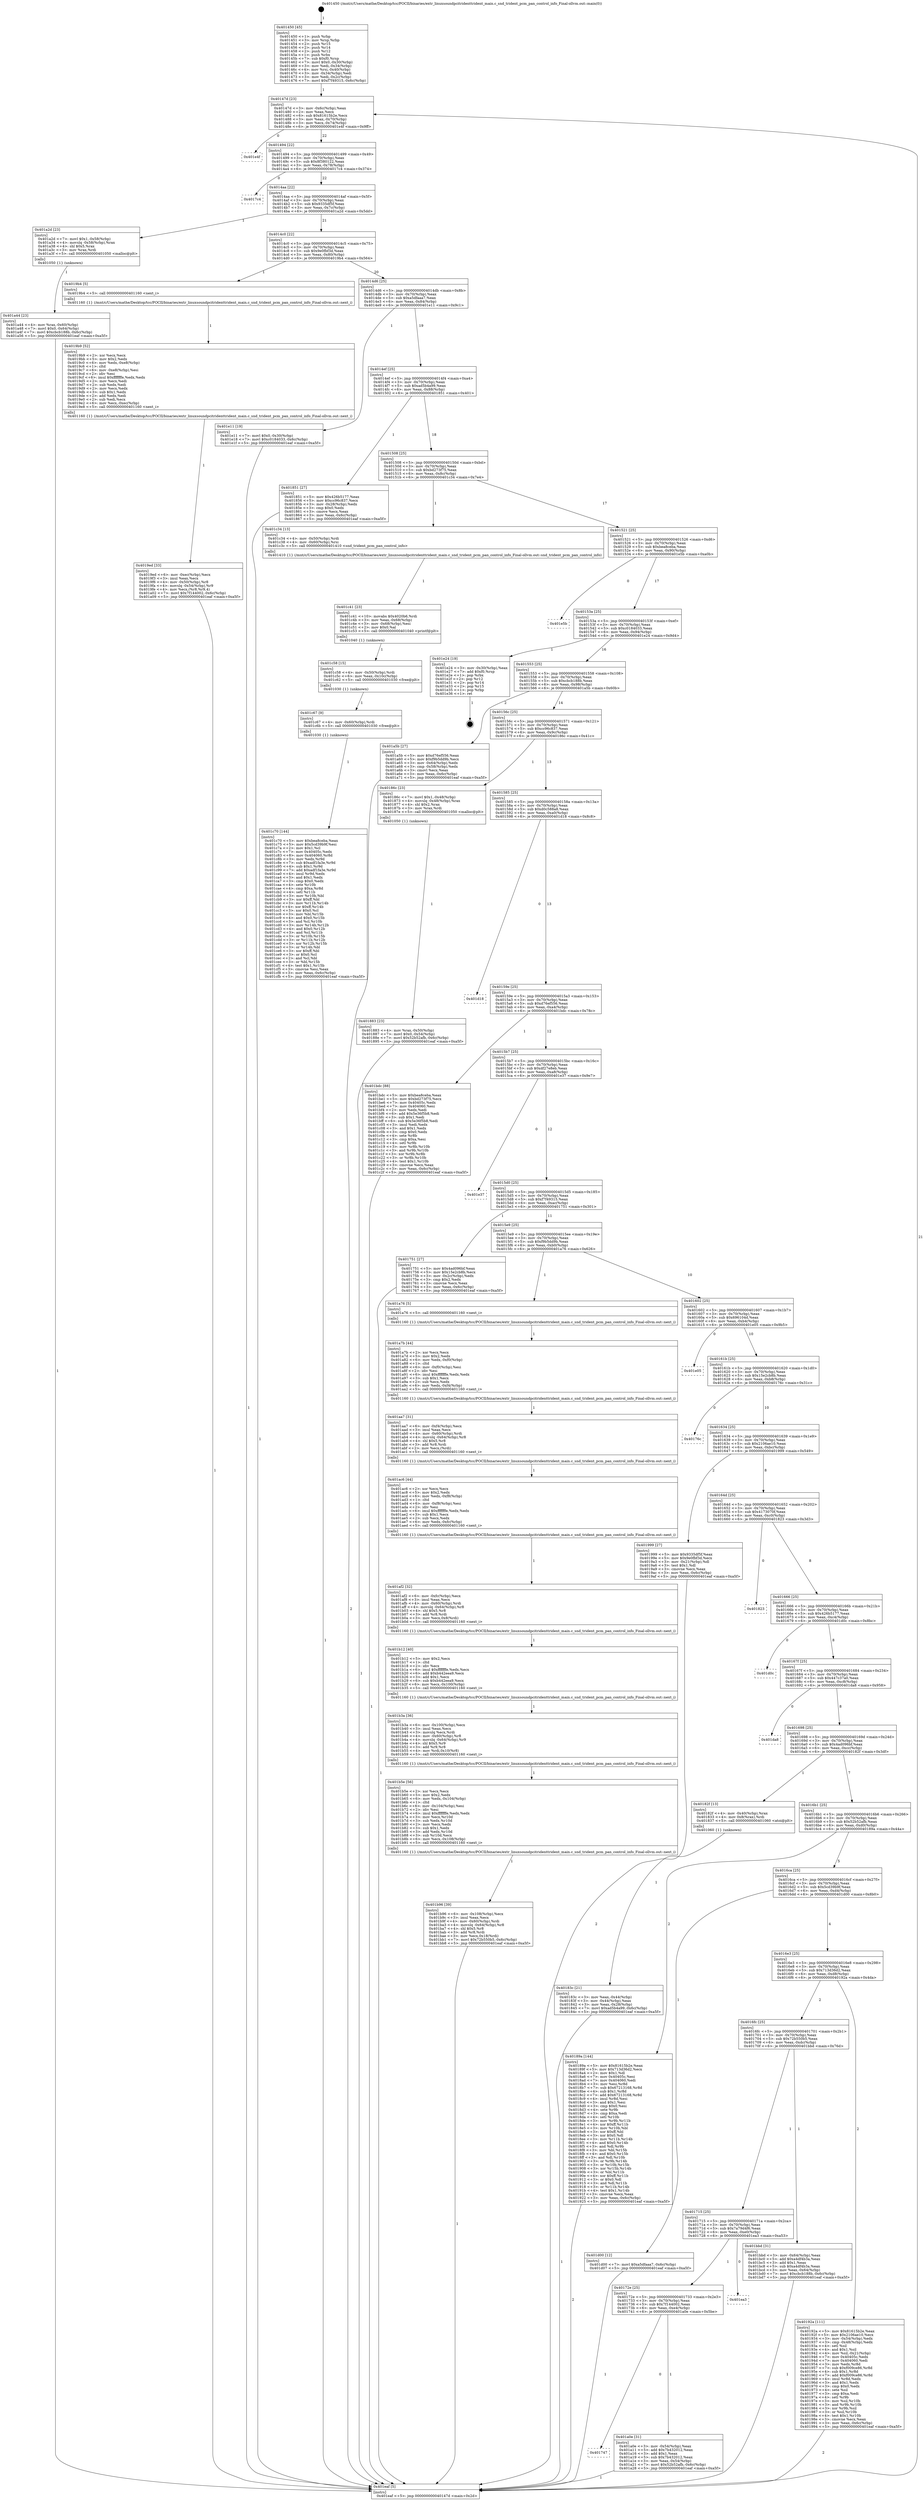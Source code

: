 digraph "0x401450" {
  label = "0x401450 (/mnt/c/Users/mathe/Desktop/tcc/POCII/binaries/extr_linuxsoundpcitridenttrident_main.c_snd_trident_pcm_pan_control_info_Final-ollvm.out::main(0))"
  labelloc = "t"
  node[shape=record]

  Entry [label="",width=0.3,height=0.3,shape=circle,fillcolor=black,style=filled]
  "0x40147d" [label="{
     0x40147d [23]\l
     | [instrs]\l
     &nbsp;&nbsp;0x40147d \<+3\>: mov -0x6c(%rbp),%eax\l
     &nbsp;&nbsp;0x401480 \<+2\>: mov %eax,%ecx\l
     &nbsp;&nbsp;0x401482 \<+6\>: sub $0x81615b2e,%ecx\l
     &nbsp;&nbsp;0x401488 \<+3\>: mov %eax,-0x70(%rbp)\l
     &nbsp;&nbsp;0x40148b \<+3\>: mov %ecx,-0x74(%rbp)\l
     &nbsp;&nbsp;0x40148e \<+6\>: je 0000000000401e4f \<main+0x9ff\>\l
  }"]
  "0x401e4f" [label="{
     0x401e4f\l
  }", style=dashed]
  "0x401494" [label="{
     0x401494 [22]\l
     | [instrs]\l
     &nbsp;&nbsp;0x401494 \<+5\>: jmp 0000000000401499 \<main+0x49\>\l
     &nbsp;&nbsp;0x401499 \<+3\>: mov -0x70(%rbp),%eax\l
     &nbsp;&nbsp;0x40149c \<+5\>: sub $0x8f380122,%eax\l
     &nbsp;&nbsp;0x4014a1 \<+3\>: mov %eax,-0x78(%rbp)\l
     &nbsp;&nbsp;0x4014a4 \<+6\>: je 00000000004017c4 \<main+0x374\>\l
  }"]
  Exit [label="",width=0.3,height=0.3,shape=circle,fillcolor=black,style=filled,peripheries=2]
  "0x4017c4" [label="{
     0x4017c4\l
  }", style=dashed]
  "0x4014aa" [label="{
     0x4014aa [22]\l
     | [instrs]\l
     &nbsp;&nbsp;0x4014aa \<+5\>: jmp 00000000004014af \<main+0x5f\>\l
     &nbsp;&nbsp;0x4014af \<+3\>: mov -0x70(%rbp),%eax\l
     &nbsp;&nbsp;0x4014b2 \<+5\>: sub $0x9335df5f,%eax\l
     &nbsp;&nbsp;0x4014b7 \<+3\>: mov %eax,-0x7c(%rbp)\l
     &nbsp;&nbsp;0x4014ba \<+6\>: je 0000000000401a2d \<main+0x5dd\>\l
  }"]
  "0x401c70" [label="{
     0x401c70 [144]\l
     | [instrs]\l
     &nbsp;&nbsp;0x401c70 \<+5\>: mov $0xbea8ceba,%eax\l
     &nbsp;&nbsp;0x401c75 \<+5\>: mov $0x5cd39b9f,%esi\l
     &nbsp;&nbsp;0x401c7a \<+2\>: mov $0x1,%cl\l
     &nbsp;&nbsp;0x401c7c \<+7\>: mov 0x40405c,%edx\l
     &nbsp;&nbsp;0x401c83 \<+8\>: mov 0x404060,%r8d\l
     &nbsp;&nbsp;0x401c8b \<+3\>: mov %edx,%r9d\l
     &nbsp;&nbsp;0x401c8e \<+7\>: sub $0xadf1fa3e,%r9d\l
     &nbsp;&nbsp;0x401c95 \<+4\>: sub $0x1,%r9d\l
     &nbsp;&nbsp;0x401c99 \<+7\>: add $0xadf1fa3e,%r9d\l
     &nbsp;&nbsp;0x401ca0 \<+4\>: imul %r9d,%edx\l
     &nbsp;&nbsp;0x401ca4 \<+3\>: and $0x1,%edx\l
     &nbsp;&nbsp;0x401ca7 \<+3\>: cmp $0x0,%edx\l
     &nbsp;&nbsp;0x401caa \<+4\>: sete %r10b\l
     &nbsp;&nbsp;0x401cae \<+4\>: cmp $0xa,%r8d\l
     &nbsp;&nbsp;0x401cb2 \<+4\>: setl %r11b\l
     &nbsp;&nbsp;0x401cb6 \<+3\>: mov %r10b,%bl\l
     &nbsp;&nbsp;0x401cb9 \<+3\>: xor $0xff,%bl\l
     &nbsp;&nbsp;0x401cbc \<+3\>: mov %r11b,%r14b\l
     &nbsp;&nbsp;0x401cbf \<+4\>: xor $0xff,%r14b\l
     &nbsp;&nbsp;0x401cc3 \<+3\>: xor $0x0,%cl\l
     &nbsp;&nbsp;0x401cc6 \<+3\>: mov %bl,%r15b\l
     &nbsp;&nbsp;0x401cc9 \<+4\>: and $0x0,%r15b\l
     &nbsp;&nbsp;0x401ccd \<+3\>: and %cl,%r10b\l
     &nbsp;&nbsp;0x401cd0 \<+3\>: mov %r14b,%r12b\l
     &nbsp;&nbsp;0x401cd3 \<+4\>: and $0x0,%r12b\l
     &nbsp;&nbsp;0x401cd7 \<+3\>: and %cl,%r11b\l
     &nbsp;&nbsp;0x401cda \<+3\>: or %r10b,%r15b\l
     &nbsp;&nbsp;0x401cdd \<+3\>: or %r11b,%r12b\l
     &nbsp;&nbsp;0x401ce0 \<+3\>: xor %r12b,%r15b\l
     &nbsp;&nbsp;0x401ce3 \<+3\>: or %r14b,%bl\l
     &nbsp;&nbsp;0x401ce6 \<+3\>: xor $0xff,%bl\l
     &nbsp;&nbsp;0x401ce9 \<+3\>: or $0x0,%cl\l
     &nbsp;&nbsp;0x401cec \<+2\>: and %cl,%bl\l
     &nbsp;&nbsp;0x401cee \<+3\>: or %bl,%r15b\l
     &nbsp;&nbsp;0x401cf1 \<+4\>: test $0x1,%r15b\l
     &nbsp;&nbsp;0x401cf5 \<+3\>: cmovne %esi,%eax\l
     &nbsp;&nbsp;0x401cf8 \<+3\>: mov %eax,-0x6c(%rbp)\l
     &nbsp;&nbsp;0x401cfb \<+5\>: jmp 0000000000401eaf \<main+0xa5f\>\l
  }"]
  "0x401a2d" [label="{
     0x401a2d [23]\l
     | [instrs]\l
     &nbsp;&nbsp;0x401a2d \<+7\>: movl $0x1,-0x58(%rbp)\l
     &nbsp;&nbsp;0x401a34 \<+4\>: movslq -0x58(%rbp),%rax\l
     &nbsp;&nbsp;0x401a38 \<+4\>: shl $0x5,%rax\l
     &nbsp;&nbsp;0x401a3c \<+3\>: mov %rax,%rdi\l
     &nbsp;&nbsp;0x401a3f \<+5\>: call 0000000000401050 \<malloc@plt\>\l
     | [calls]\l
     &nbsp;&nbsp;0x401050 \{1\} (unknown)\l
  }"]
  "0x4014c0" [label="{
     0x4014c0 [22]\l
     | [instrs]\l
     &nbsp;&nbsp;0x4014c0 \<+5\>: jmp 00000000004014c5 \<main+0x75\>\l
     &nbsp;&nbsp;0x4014c5 \<+3\>: mov -0x70(%rbp),%eax\l
     &nbsp;&nbsp;0x4014c8 \<+5\>: sub $0x9e0fbf3d,%eax\l
     &nbsp;&nbsp;0x4014cd \<+3\>: mov %eax,-0x80(%rbp)\l
     &nbsp;&nbsp;0x4014d0 \<+6\>: je 00000000004019b4 \<main+0x564\>\l
  }"]
  "0x401c67" [label="{
     0x401c67 [9]\l
     | [instrs]\l
     &nbsp;&nbsp;0x401c67 \<+4\>: mov -0x60(%rbp),%rdi\l
     &nbsp;&nbsp;0x401c6b \<+5\>: call 0000000000401030 \<free@plt\>\l
     | [calls]\l
     &nbsp;&nbsp;0x401030 \{1\} (unknown)\l
  }"]
  "0x4019b4" [label="{
     0x4019b4 [5]\l
     | [instrs]\l
     &nbsp;&nbsp;0x4019b4 \<+5\>: call 0000000000401160 \<next_i\>\l
     | [calls]\l
     &nbsp;&nbsp;0x401160 \{1\} (/mnt/c/Users/mathe/Desktop/tcc/POCII/binaries/extr_linuxsoundpcitridenttrident_main.c_snd_trident_pcm_pan_control_info_Final-ollvm.out::next_i)\l
  }"]
  "0x4014d6" [label="{
     0x4014d6 [25]\l
     | [instrs]\l
     &nbsp;&nbsp;0x4014d6 \<+5\>: jmp 00000000004014db \<main+0x8b\>\l
     &nbsp;&nbsp;0x4014db \<+3\>: mov -0x70(%rbp),%eax\l
     &nbsp;&nbsp;0x4014de \<+5\>: sub $0xa5dfaaa7,%eax\l
     &nbsp;&nbsp;0x4014e3 \<+6\>: mov %eax,-0x84(%rbp)\l
     &nbsp;&nbsp;0x4014e9 \<+6\>: je 0000000000401e11 \<main+0x9c1\>\l
  }"]
  "0x401c58" [label="{
     0x401c58 [15]\l
     | [instrs]\l
     &nbsp;&nbsp;0x401c58 \<+4\>: mov -0x50(%rbp),%rdi\l
     &nbsp;&nbsp;0x401c5c \<+6\>: mov %eax,-0x10c(%rbp)\l
     &nbsp;&nbsp;0x401c62 \<+5\>: call 0000000000401030 \<free@plt\>\l
     | [calls]\l
     &nbsp;&nbsp;0x401030 \{1\} (unknown)\l
  }"]
  "0x401e11" [label="{
     0x401e11 [19]\l
     | [instrs]\l
     &nbsp;&nbsp;0x401e11 \<+7\>: movl $0x0,-0x30(%rbp)\l
     &nbsp;&nbsp;0x401e18 \<+7\>: movl $0xc0184033,-0x6c(%rbp)\l
     &nbsp;&nbsp;0x401e1f \<+5\>: jmp 0000000000401eaf \<main+0xa5f\>\l
  }"]
  "0x4014ef" [label="{
     0x4014ef [25]\l
     | [instrs]\l
     &nbsp;&nbsp;0x4014ef \<+5\>: jmp 00000000004014f4 \<main+0xa4\>\l
     &nbsp;&nbsp;0x4014f4 \<+3\>: mov -0x70(%rbp),%eax\l
     &nbsp;&nbsp;0x4014f7 \<+5\>: sub $0xad5b4a99,%eax\l
     &nbsp;&nbsp;0x4014fc \<+6\>: mov %eax,-0x88(%rbp)\l
     &nbsp;&nbsp;0x401502 \<+6\>: je 0000000000401851 \<main+0x401\>\l
  }"]
  "0x401c41" [label="{
     0x401c41 [23]\l
     | [instrs]\l
     &nbsp;&nbsp;0x401c41 \<+10\>: movabs $0x4020b6,%rdi\l
     &nbsp;&nbsp;0x401c4b \<+3\>: mov %eax,-0x68(%rbp)\l
     &nbsp;&nbsp;0x401c4e \<+3\>: mov -0x68(%rbp),%esi\l
     &nbsp;&nbsp;0x401c51 \<+2\>: mov $0x0,%al\l
     &nbsp;&nbsp;0x401c53 \<+5\>: call 0000000000401040 \<printf@plt\>\l
     | [calls]\l
     &nbsp;&nbsp;0x401040 \{1\} (unknown)\l
  }"]
  "0x401851" [label="{
     0x401851 [27]\l
     | [instrs]\l
     &nbsp;&nbsp;0x401851 \<+5\>: mov $0x426b5177,%eax\l
     &nbsp;&nbsp;0x401856 \<+5\>: mov $0xcc96c837,%ecx\l
     &nbsp;&nbsp;0x40185b \<+3\>: mov -0x28(%rbp),%edx\l
     &nbsp;&nbsp;0x40185e \<+3\>: cmp $0x0,%edx\l
     &nbsp;&nbsp;0x401861 \<+3\>: cmove %ecx,%eax\l
     &nbsp;&nbsp;0x401864 \<+3\>: mov %eax,-0x6c(%rbp)\l
     &nbsp;&nbsp;0x401867 \<+5\>: jmp 0000000000401eaf \<main+0xa5f\>\l
  }"]
  "0x401508" [label="{
     0x401508 [25]\l
     | [instrs]\l
     &nbsp;&nbsp;0x401508 \<+5\>: jmp 000000000040150d \<main+0xbd\>\l
     &nbsp;&nbsp;0x40150d \<+3\>: mov -0x70(%rbp),%eax\l
     &nbsp;&nbsp;0x401510 \<+5\>: sub $0xbd273f75,%eax\l
     &nbsp;&nbsp;0x401515 \<+6\>: mov %eax,-0x8c(%rbp)\l
     &nbsp;&nbsp;0x40151b \<+6\>: je 0000000000401c34 \<main+0x7e4\>\l
  }"]
  "0x401b96" [label="{
     0x401b96 [39]\l
     | [instrs]\l
     &nbsp;&nbsp;0x401b96 \<+6\>: mov -0x108(%rbp),%ecx\l
     &nbsp;&nbsp;0x401b9c \<+3\>: imul %eax,%ecx\l
     &nbsp;&nbsp;0x401b9f \<+4\>: mov -0x60(%rbp),%rdi\l
     &nbsp;&nbsp;0x401ba3 \<+4\>: movslq -0x64(%rbp),%r8\l
     &nbsp;&nbsp;0x401ba7 \<+4\>: shl $0x5,%r8\l
     &nbsp;&nbsp;0x401bab \<+3\>: add %r8,%rdi\l
     &nbsp;&nbsp;0x401bae \<+3\>: mov %ecx,0x18(%rdi)\l
     &nbsp;&nbsp;0x401bb1 \<+7\>: movl $0x72b550b5,-0x6c(%rbp)\l
     &nbsp;&nbsp;0x401bb8 \<+5\>: jmp 0000000000401eaf \<main+0xa5f\>\l
  }"]
  "0x401c34" [label="{
     0x401c34 [13]\l
     | [instrs]\l
     &nbsp;&nbsp;0x401c34 \<+4\>: mov -0x50(%rbp),%rdi\l
     &nbsp;&nbsp;0x401c38 \<+4\>: mov -0x60(%rbp),%rsi\l
     &nbsp;&nbsp;0x401c3c \<+5\>: call 0000000000401410 \<snd_trident_pcm_pan_control_info\>\l
     | [calls]\l
     &nbsp;&nbsp;0x401410 \{1\} (/mnt/c/Users/mathe/Desktop/tcc/POCII/binaries/extr_linuxsoundpcitridenttrident_main.c_snd_trident_pcm_pan_control_info_Final-ollvm.out::snd_trident_pcm_pan_control_info)\l
  }"]
  "0x401521" [label="{
     0x401521 [25]\l
     | [instrs]\l
     &nbsp;&nbsp;0x401521 \<+5\>: jmp 0000000000401526 \<main+0xd6\>\l
     &nbsp;&nbsp;0x401526 \<+3\>: mov -0x70(%rbp),%eax\l
     &nbsp;&nbsp;0x401529 \<+5\>: sub $0xbea8ceba,%eax\l
     &nbsp;&nbsp;0x40152e \<+6\>: mov %eax,-0x90(%rbp)\l
     &nbsp;&nbsp;0x401534 \<+6\>: je 0000000000401e5b \<main+0xa0b\>\l
  }"]
  "0x401b5e" [label="{
     0x401b5e [56]\l
     | [instrs]\l
     &nbsp;&nbsp;0x401b5e \<+2\>: xor %ecx,%ecx\l
     &nbsp;&nbsp;0x401b60 \<+5\>: mov $0x2,%edx\l
     &nbsp;&nbsp;0x401b65 \<+6\>: mov %edx,-0x104(%rbp)\l
     &nbsp;&nbsp;0x401b6b \<+1\>: cltd\l
     &nbsp;&nbsp;0x401b6c \<+6\>: mov -0x104(%rbp),%esi\l
     &nbsp;&nbsp;0x401b72 \<+2\>: idiv %esi\l
     &nbsp;&nbsp;0x401b74 \<+6\>: imul $0xfffffffe,%edx,%edx\l
     &nbsp;&nbsp;0x401b7a \<+3\>: mov %ecx,%r10d\l
     &nbsp;&nbsp;0x401b7d \<+3\>: sub %edx,%r10d\l
     &nbsp;&nbsp;0x401b80 \<+2\>: mov %ecx,%edx\l
     &nbsp;&nbsp;0x401b82 \<+3\>: sub $0x1,%edx\l
     &nbsp;&nbsp;0x401b85 \<+3\>: add %edx,%r10d\l
     &nbsp;&nbsp;0x401b88 \<+3\>: sub %r10d,%ecx\l
     &nbsp;&nbsp;0x401b8b \<+6\>: mov %ecx,-0x108(%rbp)\l
     &nbsp;&nbsp;0x401b91 \<+5\>: call 0000000000401160 \<next_i\>\l
     | [calls]\l
     &nbsp;&nbsp;0x401160 \{1\} (/mnt/c/Users/mathe/Desktop/tcc/POCII/binaries/extr_linuxsoundpcitridenttrident_main.c_snd_trident_pcm_pan_control_info_Final-ollvm.out::next_i)\l
  }"]
  "0x401e5b" [label="{
     0x401e5b\l
  }", style=dashed]
  "0x40153a" [label="{
     0x40153a [25]\l
     | [instrs]\l
     &nbsp;&nbsp;0x40153a \<+5\>: jmp 000000000040153f \<main+0xef\>\l
     &nbsp;&nbsp;0x40153f \<+3\>: mov -0x70(%rbp),%eax\l
     &nbsp;&nbsp;0x401542 \<+5\>: sub $0xc0184033,%eax\l
     &nbsp;&nbsp;0x401547 \<+6\>: mov %eax,-0x94(%rbp)\l
     &nbsp;&nbsp;0x40154d \<+6\>: je 0000000000401e24 \<main+0x9d4\>\l
  }"]
  "0x401b3a" [label="{
     0x401b3a [36]\l
     | [instrs]\l
     &nbsp;&nbsp;0x401b3a \<+6\>: mov -0x100(%rbp),%ecx\l
     &nbsp;&nbsp;0x401b40 \<+3\>: imul %eax,%ecx\l
     &nbsp;&nbsp;0x401b43 \<+3\>: movslq %ecx,%rdi\l
     &nbsp;&nbsp;0x401b46 \<+4\>: mov -0x60(%rbp),%r8\l
     &nbsp;&nbsp;0x401b4a \<+4\>: movslq -0x64(%rbp),%r9\l
     &nbsp;&nbsp;0x401b4e \<+4\>: shl $0x5,%r9\l
     &nbsp;&nbsp;0x401b52 \<+3\>: add %r9,%r8\l
     &nbsp;&nbsp;0x401b55 \<+4\>: mov %rdi,0x10(%r8)\l
     &nbsp;&nbsp;0x401b59 \<+5\>: call 0000000000401160 \<next_i\>\l
     | [calls]\l
     &nbsp;&nbsp;0x401160 \{1\} (/mnt/c/Users/mathe/Desktop/tcc/POCII/binaries/extr_linuxsoundpcitridenttrident_main.c_snd_trident_pcm_pan_control_info_Final-ollvm.out::next_i)\l
  }"]
  "0x401e24" [label="{
     0x401e24 [19]\l
     | [instrs]\l
     &nbsp;&nbsp;0x401e24 \<+3\>: mov -0x30(%rbp),%eax\l
     &nbsp;&nbsp;0x401e27 \<+7\>: add $0xf0,%rsp\l
     &nbsp;&nbsp;0x401e2e \<+1\>: pop %rbx\l
     &nbsp;&nbsp;0x401e2f \<+2\>: pop %r12\l
     &nbsp;&nbsp;0x401e31 \<+2\>: pop %r14\l
     &nbsp;&nbsp;0x401e33 \<+2\>: pop %r15\l
     &nbsp;&nbsp;0x401e35 \<+1\>: pop %rbp\l
     &nbsp;&nbsp;0x401e36 \<+1\>: ret\l
  }"]
  "0x401553" [label="{
     0x401553 [25]\l
     | [instrs]\l
     &nbsp;&nbsp;0x401553 \<+5\>: jmp 0000000000401558 \<main+0x108\>\l
     &nbsp;&nbsp;0x401558 \<+3\>: mov -0x70(%rbp),%eax\l
     &nbsp;&nbsp;0x40155b \<+5\>: sub $0xcbcb188b,%eax\l
     &nbsp;&nbsp;0x401560 \<+6\>: mov %eax,-0x98(%rbp)\l
     &nbsp;&nbsp;0x401566 \<+6\>: je 0000000000401a5b \<main+0x60b\>\l
  }"]
  "0x401b12" [label="{
     0x401b12 [40]\l
     | [instrs]\l
     &nbsp;&nbsp;0x401b12 \<+5\>: mov $0x2,%ecx\l
     &nbsp;&nbsp;0x401b17 \<+1\>: cltd\l
     &nbsp;&nbsp;0x401b18 \<+2\>: idiv %ecx\l
     &nbsp;&nbsp;0x401b1a \<+6\>: imul $0xfffffffe,%edx,%ecx\l
     &nbsp;&nbsp;0x401b20 \<+6\>: add $0xb442eea9,%ecx\l
     &nbsp;&nbsp;0x401b26 \<+3\>: add $0x1,%ecx\l
     &nbsp;&nbsp;0x401b29 \<+6\>: sub $0xb442eea9,%ecx\l
     &nbsp;&nbsp;0x401b2f \<+6\>: mov %ecx,-0x100(%rbp)\l
     &nbsp;&nbsp;0x401b35 \<+5\>: call 0000000000401160 \<next_i\>\l
     | [calls]\l
     &nbsp;&nbsp;0x401160 \{1\} (/mnt/c/Users/mathe/Desktop/tcc/POCII/binaries/extr_linuxsoundpcitridenttrident_main.c_snd_trident_pcm_pan_control_info_Final-ollvm.out::next_i)\l
  }"]
  "0x401a5b" [label="{
     0x401a5b [27]\l
     | [instrs]\l
     &nbsp;&nbsp;0x401a5b \<+5\>: mov $0xd76ef556,%eax\l
     &nbsp;&nbsp;0x401a60 \<+5\>: mov $0xf9b5dd9b,%ecx\l
     &nbsp;&nbsp;0x401a65 \<+3\>: mov -0x64(%rbp),%edx\l
     &nbsp;&nbsp;0x401a68 \<+3\>: cmp -0x58(%rbp),%edx\l
     &nbsp;&nbsp;0x401a6b \<+3\>: cmovl %ecx,%eax\l
     &nbsp;&nbsp;0x401a6e \<+3\>: mov %eax,-0x6c(%rbp)\l
     &nbsp;&nbsp;0x401a71 \<+5\>: jmp 0000000000401eaf \<main+0xa5f\>\l
  }"]
  "0x40156c" [label="{
     0x40156c [25]\l
     | [instrs]\l
     &nbsp;&nbsp;0x40156c \<+5\>: jmp 0000000000401571 \<main+0x121\>\l
     &nbsp;&nbsp;0x401571 \<+3\>: mov -0x70(%rbp),%eax\l
     &nbsp;&nbsp;0x401574 \<+5\>: sub $0xcc96c837,%eax\l
     &nbsp;&nbsp;0x401579 \<+6\>: mov %eax,-0x9c(%rbp)\l
     &nbsp;&nbsp;0x40157f \<+6\>: je 000000000040186c \<main+0x41c\>\l
  }"]
  "0x401af2" [label="{
     0x401af2 [32]\l
     | [instrs]\l
     &nbsp;&nbsp;0x401af2 \<+6\>: mov -0xfc(%rbp),%ecx\l
     &nbsp;&nbsp;0x401af8 \<+3\>: imul %eax,%ecx\l
     &nbsp;&nbsp;0x401afb \<+4\>: mov -0x60(%rbp),%rdi\l
     &nbsp;&nbsp;0x401aff \<+4\>: movslq -0x64(%rbp),%r8\l
     &nbsp;&nbsp;0x401b03 \<+4\>: shl $0x5,%r8\l
     &nbsp;&nbsp;0x401b07 \<+3\>: add %r8,%rdi\l
     &nbsp;&nbsp;0x401b0a \<+3\>: mov %ecx,0x8(%rdi)\l
     &nbsp;&nbsp;0x401b0d \<+5\>: call 0000000000401160 \<next_i\>\l
     | [calls]\l
     &nbsp;&nbsp;0x401160 \{1\} (/mnt/c/Users/mathe/Desktop/tcc/POCII/binaries/extr_linuxsoundpcitridenttrident_main.c_snd_trident_pcm_pan_control_info_Final-ollvm.out::next_i)\l
  }"]
  "0x40186c" [label="{
     0x40186c [23]\l
     | [instrs]\l
     &nbsp;&nbsp;0x40186c \<+7\>: movl $0x1,-0x48(%rbp)\l
     &nbsp;&nbsp;0x401873 \<+4\>: movslq -0x48(%rbp),%rax\l
     &nbsp;&nbsp;0x401877 \<+4\>: shl $0x2,%rax\l
     &nbsp;&nbsp;0x40187b \<+3\>: mov %rax,%rdi\l
     &nbsp;&nbsp;0x40187e \<+5\>: call 0000000000401050 \<malloc@plt\>\l
     | [calls]\l
     &nbsp;&nbsp;0x401050 \{1\} (unknown)\l
  }"]
  "0x401585" [label="{
     0x401585 [25]\l
     | [instrs]\l
     &nbsp;&nbsp;0x401585 \<+5\>: jmp 000000000040158a \<main+0x13a\>\l
     &nbsp;&nbsp;0x40158a \<+3\>: mov -0x70(%rbp),%eax\l
     &nbsp;&nbsp;0x40158d \<+5\>: sub $0xd0c588a8,%eax\l
     &nbsp;&nbsp;0x401592 \<+6\>: mov %eax,-0xa0(%rbp)\l
     &nbsp;&nbsp;0x401598 \<+6\>: je 0000000000401d18 \<main+0x8c8\>\l
  }"]
  "0x401ac6" [label="{
     0x401ac6 [44]\l
     | [instrs]\l
     &nbsp;&nbsp;0x401ac6 \<+2\>: xor %ecx,%ecx\l
     &nbsp;&nbsp;0x401ac8 \<+5\>: mov $0x2,%edx\l
     &nbsp;&nbsp;0x401acd \<+6\>: mov %edx,-0xf8(%rbp)\l
     &nbsp;&nbsp;0x401ad3 \<+1\>: cltd\l
     &nbsp;&nbsp;0x401ad4 \<+6\>: mov -0xf8(%rbp),%esi\l
     &nbsp;&nbsp;0x401ada \<+2\>: idiv %esi\l
     &nbsp;&nbsp;0x401adc \<+6\>: imul $0xfffffffe,%edx,%edx\l
     &nbsp;&nbsp;0x401ae2 \<+3\>: sub $0x1,%ecx\l
     &nbsp;&nbsp;0x401ae5 \<+2\>: sub %ecx,%edx\l
     &nbsp;&nbsp;0x401ae7 \<+6\>: mov %edx,-0xfc(%rbp)\l
     &nbsp;&nbsp;0x401aed \<+5\>: call 0000000000401160 \<next_i\>\l
     | [calls]\l
     &nbsp;&nbsp;0x401160 \{1\} (/mnt/c/Users/mathe/Desktop/tcc/POCII/binaries/extr_linuxsoundpcitridenttrident_main.c_snd_trident_pcm_pan_control_info_Final-ollvm.out::next_i)\l
  }"]
  "0x401d18" [label="{
     0x401d18\l
  }", style=dashed]
  "0x40159e" [label="{
     0x40159e [25]\l
     | [instrs]\l
     &nbsp;&nbsp;0x40159e \<+5\>: jmp 00000000004015a3 \<main+0x153\>\l
     &nbsp;&nbsp;0x4015a3 \<+3\>: mov -0x70(%rbp),%eax\l
     &nbsp;&nbsp;0x4015a6 \<+5\>: sub $0xd76ef556,%eax\l
     &nbsp;&nbsp;0x4015ab \<+6\>: mov %eax,-0xa4(%rbp)\l
     &nbsp;&nbsp;0x4015b1 \<+6\>: je 0000000000401bdc \<main+0x78c\>\l
  }"]
  "0x401aa7" [label="{
     0x401aa7 [31]\l
     | [instrs]\l
     &nbsp;&nbsp;0x401aa7 \<+6\>: mov -0xf4(%rbp),%ecx\l
     &nbsp;&nbsp;0x401aad \<+3\>: imul %eax,%ecx\l
     &nbsp;&nbsp;0x401ab0 \<+4\>: mov -0x60(%rbp),%rdi\l
     &nbsp;&nbsp;0x401ab4 \<+4\>: movslq -0x64(%rbp),%r8\l
     &nbsp;&nbsp;0x401ab8 \<+4\>: shl $0x5,%r8\l
     &nbsp;&nbsp;0x401abc \<+3\>: add %r8,%rdi\l
     &nbsp;&nbsp;0x401abf \<+2\>: mov %ecx,(%rdi)\l
     &nbsp;&nbsp;0x401ac1 \<+5\>: call 0000000000401160 \<next_i\>\l
     | [calls]\l
     &nbsp;&nbsp;0x401160 \{1\} (/mnt/c/Users/mathe/Desktop/tcc/POCII/binaries/extr_linuxsoundpcitridenttrident_main.c_snd_trident_pcm_pan_control_info_Final-ollvm.out::next_i)\l
  }"]
  "0x401bdc" [label="{
     0x401bdc [88]\l
     | [instrs]\l
     &nbsp;&nbsp;0x401bdc \<+5\>: mov $0xbea8ceba,%eax\l
     &nbsp;&nbsp;0x401be1 \<+5\>: mov $0xbd273f75,%ecx\l
     &nbsp;&nbsp;0x401be6 \<+7\>: mov 0x40405c,%edx\l
     &nbsp;&nbsp;0x401bed \<+7\>: mov 0x404060,%esi\l
     &nbsp;&nbsp;0x401bf4 \<+2\>: mov %edx,%edi\l
     &nbsp;&nbsp;0x401bf6 \<+6\>: add $0x5e36f5b8,%edi\l
     &nbsp;&nbsp;0x401bfc \<+3\>: sub $0x1,%edi\l
     &nbsp;&nbsp;0x401bff \<+6\>: sub $0x5e36f5b8,%edi\l
     &nbsp;&nbsp;0x401c05 \<+3\>: imul %edi,%edx\l
     &nbsp;&nbsp;0x401c08 \<+3\>: and $0x1,%edx\l
     &nbsp;&nbsp;0x401c0b \<+3\>: cmp $0x0,%edx\l
     &nbsp;&nbsp;0x401c0e \<+4\>: sete %r8b\l
     &nbsp;&nbsp;0x401c12 \<+3\>: cmp $0xa,%esi\l
     &nbsp;&nbsp;0x401c15 \<+4\>: setl %r9b\l
     &nbsp;&nbsp;0x401c19 \<+3\>: mov %r8b,%r10b\l
     &nbsp;&nbsp;0x401c1c \<+3\>: and %r9b,%r10b\l
     &nbsp;&nbsp;0x401c1f \<+3\>: xor %r9b,%r8b\l
     &nbsp;&nbsp;0x401c22 \<+3\>: or %r8b,%r10b\l
     &nbsp;&nbsp;0x401c25 \<+4\>: test $0x1,%r10b\l
     &nbsp;&nbsp;0x401c29 \<+3\>: cmovne %ecx,%eax\l
     &nbsp;&nbsp;0x401c2c \<+3\>: mov %eax,-0x6c(%rbp)\l
     &nbsp;&nbsp;0x401c2f \<+5\>: jmp 0000000000401eaf \<main+0xa5f\>\l
  }"]
  "0x4015b7" [label="{
     0x4015b7 [25]\l
     | [instrs]\l
     &nbsp;&nbsp;0x4015b7 \<+5\>: jmp 00000000004015bc \<main+0x16c\>\l
     &nbsp;&nbsp;0x4015bc \<+3\>: mov -0x70(%rbp),%eax\l
     &nbsp;&nbsp;0x4015bf \<+5\>: sub $0xdf27e8eb,%eax\l
     &nbsp;&nbsp;0x4015c4 \<+6\>: mov %eax,-0xa8(%rbp)\l
     &nbsp;&nbsp;0x4015ca \<+6\>: je 0000000000401e37 \<main+0x9e7\>\l
  }"]
  "0x401a7b" [label="{
     0x401a7b [44]\l
     | [instrs]\l
     &nbsp;&nbsp;0x401a7b \<+2\>: xor %ecx,%ecx\l
     &nbsp;&nbsp;0x401a7d \<+5\>: mov $0x2,%edx\l
     &nbsp;&nbsp;0x401a82 \<+6\>: mov %edx,-0xf0(%rbp)\l
     &nbsp;&nbsp;0x401a88 \<+1\>: cltd\l
     &nbsp;&nbsp;0x401a89 \<+6\>: mov -0xf0(%rbp),%esi\l
     &nbsp;&nbsp;0x401a8f \<+2\>: idiv %esi\l
     &nbsp;&nbsp;0x401a91 \<+6\>: imul $0xfffffffe,%edx,%edx\l
     &nbsp;&nbsp;0x401a97 \<+3\>: sub $0x1,%ecx\l
     &nbsp;&nbsp;0x401a9a \<+2\>: sub %ecx,%edx\l
     &nbsp;&nbsp;0x401a9c \<+6\>: mov %edx,-0xf4(%rbp)\l
     &nbsp;&nbsp;0x401aa2 \<+5\>: call 0000000000401160 \<next_i\>\l
     | [calls]\l
     &nbsp;&nbsp;0x401160 \{1\} (/mnt/c/Users/mathe/Desktop/tcc/POCII/binaries/extr_linuxsoundpcitridenttrident_main.c_snd_trident_pcm_pan_control_info_Final-ollvm.out::next_i)\l
  }"]
  "0x401e37" [label="{
     0x401e37\l
  }", style=dashed]
  "0x4015d0" [label="{
     0x4015d0 [25]\l
     | [instrs]\l
     &nbsp;&nbsp;0x4015d0 \<+5\>: jmp 00000000004015d5 \<main+0x185\>\l
     &nbsp;&nbsp;0x4015d5 \<+3\>: mov -0x70(%rbp),%eax\l
     &nbsp;&nbsp;0x4015d8 \<+5\>: sub $0xf7f49315,%eax\l
     &nbsp;&nbsp;0x4015dd \<+6\>: mov %eax,-0xac(%rbp)\l
     &nbsp;&nbsp;0x4015e3 \<+6\>: je 0000000000401751 \<main+0x301\>\l
  }"]
  "0x401a44" [label="{
     0x401a44 [23]\l
     | [instrs]\l
     &nbsp;&nbsp;0x401a44 \<+4\>: mov %rax,-0x60(%rbp)\l
     &nbsp;&nbsp;0x401a48 \<+7\>: movl $0x0,-0x64(%rbp)\l
     &nbsp;&nbsp;0x401a4f \<+7\>: movl $0xcbcb188b,-0x6c(%rbp)\l
     &nbsp;&nbsp;0x401a56 \<+5\>: jmp 0000000000401eaf \<main+0xa5f\>\l
  }"]
  "0x401751" [label="{
     0x401751 [27]\l
     | [instrs]\l
     &nbsp;&nbsp;0x401751 \<+5\>: mov $0x4ad096bf,%eax\l
     &nbsp;&nbsp;0x401756 \<+5\>: mov $0x15e2cb8b,%ecx\l
     &nbsp;&nbsp;0x40175b \<+3\>: mov -0x2c(%rbp),%edx\l
     &nbsp;&nbsp;0x40175e \<+3\>: cmp $0x2,%edx\l
     &nbsp;&nbsp;0x401761 \<+3\>: cmovne %ecx,%eax\l
     &nbsp;&nbsp;0x401764 \<+3\>: mov %eax,-0x6c(%rbp)\l
     &nbsp;&nbsp;0x401767 \<+5\>: jmp 0000000000401eaf \<main+0xa5f\>\l
  }"]
  "0x4015e9" [label="{
     0x4015e9 [25]\l
     | [instrs]\l
     &nbsp;&nbsp;0x4015e9 \<+5\>: jmp 00000000004015ee \<main+0x19e\>\l
     &nbsp;&nbsp;0x4015ee \<+3\>: mov -0x70(%rbp),%eax\l
     &nbsp;&nbsp;0x4015f1 \<+5\>: sub $0xf9b5dd9b,%eax\l
     &nbsp;&nbsp;0x4015f6 \<+6\>: mov %eax,-0xb0(%rbp)\l
     &nbsp;&nbsp;0x4015fc \<+6\>: je 0000000000401a76 \<main+0x626\>\l
  }"]
  "0x401eaf" [label="{
     0x401eaf [5]\l
     | [instrs]\l
     &nbsp;&nbsp;0x401eaf \<+5\>: jmp 000000000040147d \<main+0x2d\>\l
  }"]
  "0x401450" [label="{
     0x401450 [45]\l
     | [instrs]\l
     &nbsp;&nbsp;0x401450 \<+1\>: push %rbp\l
     &nbsp;&nbsp;0x401451 \<+3\>: mov %rsp,%rbp\l
     &nbsp;&nbsp;0x401454 \<+2\>: push %r15\l
     &nbsp;&nbsp;0x401456 \<+2\>: push %r14\l
     &nbsp;&nbsp;0x401458 \<+2\>: push %r12\l
     &nbsp;&nbsp;0x40145a \<+1\>: push %rbx\l
     &nbsp;&nbsp;0x40145b \<+7\>: sub $0xf0,%rsp\l
     &nbsp;&nbsp;0x401462 \<+7\>: movl $0x0,-0x30(%rbp)\l
     &nbsp;&nbsp;0x401469 \<+3\>: mov %edi,-0x34(%rbp)\l
     &nbsp;&nbsp;0x40146c \<+4\>: mov %rsi,-0x40(%rbp)\l
     &nbsp;&nbsp;0x401470 \<+3\>: mov -0x34(%rbp),%edi\l
     &nbsp;&nbsp;0x401473 \<+3\>: mov %edi,-0x2c(%rbp)\l
     &nbsp;&nbsp;0x401476 \<+7\>: movl $0xf7f49315,-0x6c(%rbp)\l
  }"]
  "0x401747" [label="{
     0x401747\l
  }", style=dashed]
  "0x401a76" [label="{
     0x401a76 [5]\l
     | [instrs]\l
     &nbsp;&nbsp;0x401a76 \<+5\>: call 0000000000401160 \<next_i\>\l
     | [calls]\l
     &nbsp;&nbsp;0x401160 \{1\} (/mnt/c/Users/mathe/Desktop/tcc/POCII/binaries/extr_linuxsoundpcitridenttrident_main.c_snd_trident_pcm_pan_control_info_Final-ollvm.out::next_i)\l
  }"]
  "0x401602" [label="{
     0x401602 [25]\l
     | [instrs]\l
     &nbsp;&nbsp;0x401602 \<+5\>: jmp 0000000000401607 \<main+0x1b7\>\l
     &nbsp;&nbsp;0x401607 \<+3\>: mov -0x70(%rbp),%eax\l
     &nbsp;&nbsp;0x40160a \<+5\>: sub $0x696104d,%eax\l
     &nbsp;&nbsp;0x40160f \<+6\>: mov %eax,-0xb4(%rbp)\l
     &nbsp;&nbsp;0x401615 \<+6\>: je 0000000000401e05 \<main+0x9b5\>\l
  }"]
  "0x401a0e" [label="{
     0x401a0e [31]\l
     | [instrs]\l
     &nbsp;&nbsp;0x401a0e \<+3\>: mov -0x54(%rbp),%eax\l
     &nbsp;&nbsp;0x401a11 \<+5\>: add $0x7b432012,%eax\l
     &nbsp;&nbsp;0x401a16 \<+3\>: add $0x1,%eax\l
     &nbsp;&nbsp;0x401a19 \<+5\>: sub $0x7b432012,%eax\l
     &nbsp;&nbsp;0x401a1e \<+3\>: mov %eax,-0x54(%rbp)\l
     &nbsp;&nbsp;0x401a21 \<+7\>: movl $0x52b52afb,-0x6c(%rbp)\l
     &nbsp;&nbsp;0x401a28 \<+5\>: jmp 0000000000401eaf \<main+0xa5f\>\l
  }"]
  "0x401e05" [label="{
     0x401e05\l
  }", style=dashed]
  "0x40161b" [label="{
     0x40161b [25]\l
     | [instrs]\l
     &nbsp;&nbsp;0x40161b \<+5\>: jmp 0000000000401620 \<main+0x1d0\>\l
     &nbsp;&nbsp;0x401620 \<+3\>: mov -0x70(%rbp),%eax\l
     &nbsp;&nbsp;0x401623 \<+5\>: sub $0x15e2cb8b,%eax\l
     &nbsp;&nbsp;0x401628 \<+6\>: mov %eax,-0xb8(%rbp)\l
     &nbsp;&nbsp;0x40162e \<+6\>: je 000000000040176c \<main+0x31c\>\l
  }"]
  "0x40172e" [label="{
     0x40172e [25]\l
     | [instrs]\l
     &nbsp;&nbsp;0x40172e \<+5\>: jmp 0000000000401733 \<main+0x2e3\>\l
     &nbsp;&nbsp;0x401733 \<+3\>: mov -0x70(%rbp),%eax\l
     &nbsp;&nbsp;0x401736 \<+5\>: sub $0x7f144002,%eax\l
     &nbsp;&nbsp;0x40173b \<+6\>: mov %eax,-0xe4(%rbp)\l
     &nbsp;&nbsp;0x401741 \<+6\>: je 0000000000401a0e \<main+0x5be\>\l
  }"]
  "0x40176c" [label="{
     0x40176c\l
  }", style=dashed]
  "0x401634" [label="{
     0x401634 [25]\l
     | [instrs]\l
     &nbsp;&nbsp;0x401634 \<+5\>: jmp 0000000000401639 \<main+0x1e9\>\l
     &nbsp;&nbsp;0x401639 \<+3\>: mov -0x70(%rbp),%eax\l
     &nbsp;&nbsp;0x40163c \<+5\>: sub $0x2106ae10,%eax\l
     &nbsp;&nbsp;0x401641 \<+6\>: mov %eax,-0xbc(%rbp)\l
     &nbsp;&nbsp;0x401647 \<+6\>: je 0000000000401999 \<main+0x549\>\l
  }"]
  "0x401ea3" [label="{
     0x401ea3\l
  }", style=dashed]
  "0x401999" [label="{
     0x401999 [27]\l
     | [instrs]\l
     &nbsp;&nbsp;0x401999 \<+5\>: mov $0x9335df5f,%eax\l
     &nbsp;&nbsp;0x40199e \<+5\>: mov $0x9e0fbf3d,%ecx\l
     &nbsp;&nbsp;0x4019a3 \<+3\>: mov -0x21(%rbp),%dl\l
     &nbsp;&nbsp;0x4019a6 \<+3\>: test $0x1,%dl\l
     &nbsp;&nbsp;0x4019a9 \<+3\>: cmovne %ecx,%eax\l
     &nbsp;&nbsp;0x4019ac \<+3\>: mov %eax,-0x6c(%rbp)\l
     &nbsp;&nbsp;0x4019af \<+5\>: jmp 0000000000401eaf \<main+0xa5f\>\l
  }"]
  "0x40164d" [label="{
     0x40164d [25]\l
     | [instrs]\l
     &nbsp;&nbsp;0x40164d \<+5\>: jmp 0000000000401652 \<main+0x202\>\l
     &nbsp;&nbsp;0x401652 \<+3\>: mov -0x70(%rbp),%eax\l
     &nbsp;&nbsp;0x401655 \<+5\>: sub $0x4173070f,%eax\l
     &nbsp;&nbsp;0x40165a \<+6\>: mov %eax,-0xc0(%rbp)\l
     &nbsp;&nbsp;0x401660 \<+6\>: je 0000000000401823 \<main+0x3d3\>\l
  }"]
  "0x401715" [label="{
     0x401715 [25]\l
     | [instrs]\l
     &nbsp;&nbsp;0x401715 \<+5\>: jmp 000000000040171a \<main+0x2ca\>\l
     &nbsp;&nbsp;0x40171a \<+3\>: mov -0x70(%rbp),%eax\l
     &nbsp;&nbsp;0x40171d \<+5\>: sub $0x7a79d4f6,%eax\l
     &nbsp;&nbsp;0x401722 \<+6\>: mov %eax,-0xe0(%rbp)\l
     &nbsp;&nbsp;0x401728 \<+6\>: je 0000000000401ea3 \<main+0xa53\>\l
  }"]
  "0x401823" [label="{
     0x401823\l
  }", style=dashed]
  "0x401666" [label="{
     0x401666 [25]\l
     | [instrs]\l
     &nbsp;&nbsp;0x401666 \<+5\>: jmp 000000000040166b \<main+0x21b\>\l
     &nbsp;&nbsp;0x40166b \<+3\>: mov -0x70(%rbp),%eax\l
     &nbsp;&nbsp;0x40166e \<+5\>: sub $0x426b5177,%eax\l
     &nbsp;&nbsp;0x401673 \<+6\>: mov %eax,-0xc4(%rbp)\l
     &nbsp;&nbsp;0x401679 \<+6\>: je 0000000000401d0c \<main+0x8bc\>\l
  }"]
  "0x401bbd" [label="{
     0x401bbd [31]\l
     | [instrs]\l
     &nbsp;&nbsp;0x401bbd \<+3\>: mov -0x64(%rbp),%eax\l
     &nbsp;&nbsp;0x401bc0 \<+5\>: add $0xa4df4b3a,%eax\l
     &nbsp;&nbsp;0x401bc5 \<+3\>: add $0x1,%eax\l
     &nbsp;&nbsp;0x401bc8 \<+5\>: sub $0xa4df4b3a,%eax\l
     &nbsp;&nbsp;0x401bcd \<+3\>: mov %eax,-0x64(%rbp)\l
     &nbsp;&nbsp;0x401bd0 \<+7\>: movl $0xcbcb188b,-0x6c(%rbp)\l
     &nbsp;&nbsp;0x401bd7 \<+5\>: jmp 0000000000401eaf \<main+0xa5f\>\l
  }"]
  "0x401d0c" [label="{
     0x401d0c\l
  }", style=dashed]
  "0x40167f" [label="{
     0x40167f [25]\l
     | [instrs]\l
     &nbsp;&nbsp;0x40167f \<+5\>: jmp 0000000000401684 \<main+0x234\>\l
     &nbsp;&nbsp;0x401684 \<+3\>: mov -0x70(%rbp),%eax\l
     &nbsp;&nbsp;0x401687 \<+5\>: sub $0x447c37a0,%eax\l
     &nbsp;&nbsp;0x40168c \<+6\>: mov %eax,-0xc8(%rbp)\l
     &nbsp;&nbsp;0x401692 \<+6\>: je 0000000000401da8 \<main+0x958\>\l
  }"]
  "0x4019ed" [label="{
     0x4019ed [33]\l
     | [instrs]\l
     &nbsp;&nbsp;0x4019ed \<+6\>: mov -0xec(%rbp),%ecx\l
     &nbsp;&nbsp;0x4019f3 \<+3\>: imul %eax,%ecx\l
     &nbsp;&nbsp;0x4019f6 \<+4\>: mov -0x50(%rbp),%r8\l
     &nbsp;&nbsp;0x4019fa \<+4\>: movslq -0x54(%rbp),%r9\l
     &nbsp;&nbsp;0x4019fe \<+4\>: mov %ecx,(%r8,%r9,4)\l
     &nbsp;&nbsp;0x401a02 \<+7\>: movl $0x7f144002,-0x6c(%rbp)\l
     &nbsp;&nbsp;0x401a09 \<+5\>: jmp 0000000000401eaf \<main+0xa5f\>\l
  }"]
  "0x401da8" [label="{
     0x401da8\l
  }", style=dashed]
  "0x401698" [label="{
     0x401698 [25]\l
     | [instrs]\l
     &nbsp;&nbsp;0x401698 \<+5\>: jmp 000000000040169d \<main+0x24d\>\l
     &nbsp;&nbsp;0x40169d \<+3\>: mov -0x70(%rbp),%eax\l
     &nbsp;&nbsp;0x4016a0 \<+5\>: sub $0x4ad096bf,%eax\l
     &nbsp;&nbsp;0x4016a5 \<+6\>: mov %eax,-0xcc(%rbp)\l
     &nbsp;&nbsp;0x4016ab \<+6\>: je 000000000040182f \<main+0x3df\>\l
  }"]
  "0x4019b9" [label="{
     0x4019b9 [52]\l
     | [instrs]\l
     &nbsp;&nbsp;0x4019b9 \<+2\>: xor %ecx,%ecx\l
     &nbsp;&nbsp;0x4019bb \<+5\>: mov $0x2,%edx\l
     &nbsp;&nbsp;0x4019c0 \<+6\>: mov %edx,-0xe8(%rbp)\l
     &nbsp;&nbsp;0x4019c6 \<+1\>: cltd\l
     &nbsp;&nbsp;0x4019c7 \<+6\>: mov -0xe8(%rbp),%esi\l
     &nbsp;&nbsp;0x4019cd \<+2\>: idiv %esi\l
     &nbsp;&nbsp;0x4019cf \<+6\>: imul $0xfffffffe,%edx,%edx\l
     &nbsp;&nbsp;0x4019d5 \<+2\>: mov %ecx,%edi\l
     &nbsp;&nbsp;0x4019d7 \<+2\>: sub %edx,%edi\l
     &nbsp;&nbsp;0x4019d9 \<+2\>: mov %ecx,%edx\l
     &nbsp;&nbsp;0x4019db \<+3\>: sub $0x1,%edx\l
     &nbsp;&nbsp;0x4019de \<+2\>: add %edx,%edi\l
     &nbsp;&nbsp;0x4019e0 \<+2\>: sub %edi,%ecx\l
     &nbsp;&nbsp;0x4019e2 \<+6\>: mov %ecx,-0xec(%rbp)\l
     &nbsp;&nbsp;0x4019e8 \<+5\>: call 0000000000401160 \<next_i\>\l
     | [calls]\l
     &nbsp;&nbsp;0x401160 \{1\} (/mnt/c/Users/mathe/Desktop/tcc/POCII/binaries/extr_linuxsoundpcitridenttrident_main.c_snd_trident_pcm_pan_control_info_Final-ollvm.out::next_i)\l
  }"]
  "0x40182f" [label="{
     0x40182f [13]\l
     | [instrs]\l
     &nbsp;&nbsp;0x40182f \<+4\>: mov -0x40(%rbp),%rax\l
     &nbsp;&nbsp;0x401833 \<+4\>: mov 0x8(%rax),%rdi\l
     &nbsp;&nbsp;0x401837 \<+5\>: call 0000000000401060 \<atoi@plt\>\l
     | [calls]\l
     &nbsp;&nbsp;0x401060 \{1\} (unknown)\l
  }"]
  "0x4016b1" [label="{
     0x4016b1 [25]\l
     | [instrs]\l
     &nbsp;&nbsp;0x4016b1 \<+5\>: jmp 00000000004016b6 \<main+0x266\>\l
     &nbsp;&nbsp;0x4016b6 \<+3\>: mov -0x70(%rbp),%eax\l
     &nbsp;&nbsp;0x4016b9 \<+5\>: sub $0x52b52afb,%eax\l
     &nbsp;&nbsp;0x4016be \<+6\>: mov %eax,-0xd0(%rbp)\l
     &nbsp;&nbsp;0x4016c4 \<+6\>: je 000000000040189a \<main+0x44a\>\l
  }"]
  "0x40183c" [label="{
     0x40183c [21]\l
     | [instrs]\l
     &nbsp;&nbsp;0x40183c \<+3\>: mov %eax,-0x44(%rbp)\l
     &nbsp;&nbsp;0x40183f \<+3\>: mov -0x44(%rbp),%eax\l
     &nbsp;&nbsp;0x401842 \<+3\>: mov %eax,-0x28(%rbp)\l
     &nbsp;&nbsp;0x401845 \<+7\>: movl $0xad5b4a99,-0x6c(%rbp)\l
     &nbsp;&nbsp;0x40184c \<+5\>: jmp 0000000000401eaf \<main+0xa5f\>\l
  }"]
  "0x401883" [label="{
     0x401883 [23]\l
     | [instrs]\l
     &nbsp;&nbsp;0x401883 \<+4\>: mov %rax,-0x50(%rbp)\l
     &nbsp;&nbsp;0x401887 \<+7\>: movl $0x0,-0x54(%rbp)\l
     &nbsp;&nbsp;0x40188e \<+7\>: movl $0x52b52afb,-0x6c(%rbp)\l
     &nbsp;&nbsp;0x401895 \<+5\>: jmp 0000000000401eaf \<main+0xa5f\>\l
  }"]
  "0x4016fc" [label="{
     0x4016fc [25]\l
     | [instrs]\l
     &nbsp;&nbsp;0x4016fc \<+5\>: jmp 0000000000401701 \<main+0x2b1\>\l
     &nbsp;&nbsp;0x401701 \<+3\>: mov -0x70(%rbp),%eax\l
     &nbsp;&nbsp;0x401704 \<+5\>: sub $0x72b550b5,%eax\l
     &nbsp;&nbsp;0x401709 \<+6\>: mov %eax,-0xdc(%rbp)\l
     &nbsp;&nbsp;0x40170f \<+6\>: je 0000000000401bbd \<main+0x76d\>\l
  }"]
  "0x40189a" [label="{
     0x40189a [144]\l
     | [instrs]\l
     &nbsp;&nbsp;0x40189a \<+5\>: mov $0x81615b2e,%eax\l
     &nbsp;&nbsp;0x40189f \<+5\>: mov $0x713d36d2,%ecx\l
     &nbsp;&nbsp;0x4018a4 \<+2\>: mov $0x1,%dl\l
     &nbsp;&nbsp;0x4018a6 \<+7\>: mov 0x40405c,%esi\l
     &nbsp;&nbsp;0x4018ad \<+7\>: mov 0x404060,%edi\l
     &nbsp;&nbsp;0x4018b4 \<+3\>: mov %esi,%r8d\l
     &nbsp;&nbsp;0x4018b7 \<+7\>: sub $0x67213168,%r8d\l
     &nbsp;&nbsp;0x4018be \<+4\>: sub $0x1,%r8d\l
     &nbsp;&nbsp;0x4018c2 \<+7\>: add $0x67213168,%r8d\l
     &nbsp;&nbsp;0x4018c9 \<+4\>: imul %r8d,%esi\l
     &nbsp;&nbsp;0x4018cd \<+3\>: and $0x1,%esi\l
     &nbsp;&nbsp;0x4018d0 \<+3\>: cmp $0x0,%esi\l
     &nbsp;&nbsp;0x4018d3 \<+4\>: sete %r9b\l
     &nbsp;&nbsp;0x4018d7 \<+3\>: cmp $0xa,%edi\l
     &nbsp;&nbsp;0x4018da \<+4\>: setl %r10b\l
     &nbsp;&nbsp;0x4018de \<+3\>: mov %r9b,%r11b\l
     &nbsp;&nbsp;0x4018e1 \<+4\>: xor $0xff,%r11b\l
     &nbsp;&nbsp;0x4018e5 \<+3\>: mov %r10b,%bl\l
     &nbsp;&nbsp;0x4018e8 \<+3\>: xor $0xff,%bl\l
     &nbsp;&nbsp;0x4018eb \<+3\>: xor $0x0,%dl\l
     &nbsp;&nbsp;0x4018ee \<+3\>: mov %r11b,%r14b\l
     &nbsp;&nbsp;0x4018f1 \<+4\>: and $0x0,%r14b\l
     &nbsp;&nbsp;0x4018f5 \<+3\>: and %dl,%r9b\l
     &nbsp;&nbsp;0x4018f8 \<+3\>: mov %bl,%r15b\l
     &nbsp;&nbsp;0x4018fb \<+4\>: and $0x0,%r15b\l
     &nbsp;&nbsp;0x4018ff \<+3\>: and %dl,%r10b\l
     &nbsp;&nbsp;0x401902 \<+3\>: or %r9b,%r14b\l
     &nbsp;&nbsp;0x401905 \<+3\>: or %r10b,%r15b\l
     &nbsp;&nbsp;0x401908 \<+3\>: xor %r15b,%r14b\l
     &nbsp;&nbsp;0x40190b \<+3\>: or %bl,%r11b\l
     &nbsp;&nbsp;0x40190e \<+4\>: xor $0xff,%r11b\l
     &nbsp;&nbsp;0x401912 \<+3\>: or $0x0,%dl\l
     &nbsp;&nbsp;0x401915 \<+3\>: and %dl,%r11b\l
     &nbsp;&nbsp;0x401918 \<+3\>: or %r11b,%r14b\l
     &nbsp;&nbsp;0x40191b \<+4\>: test $0x1,%r14b\l
     &nbsp;&nbsp;0x40191f \<+3\>: cmovne %ecx,%eax\l
     &nbsp;&nbsp;0x401922 \<+3\>: mov %eax,-0x6c(%rbp)\l
     &nbsp;&nbsp;0x401925 \<+5\>: jmp 0000000000401eaf \<main+0xa5f\>\l
  }"]
  "0x4016ca" [label="{
     0x4016ca [25]\l
     | [instrs]\l
     &nbsp;&nbsp;0x4016ca \<+5\>: jmp 00000000004016cf \<main+0x27f\>\l
     &nbsp;&nbsp;0x4016cf \<+3\>: mov -0x70(%rbp),%eax\l
     &nbsp;&nbsp;0x4016d2 \<+5\>: sub $0x5cd39b9f,%eax\l
     &nbsp;&nbsp;0x4016d7 \<+6\>: mov %eax,-0xd4(%rbp)\l
     &nbsp;&nbsp;0x4016dd \<+6\>: je 0000000000401d00 \<main+0x8b0\>\l
  }"]
  "0x40192a" [label="{
     0x40192a [111]\l
     | [instrs]\l
     &nbsp;&nbsp;0x40192a \<+5\>: mov $0x81615b2e,%eax\l
     &nbsp;&nbsp;0x40192f \<+5\>: mov $0x2106ae10,%ecx\l
     &nbsp;&nbsp;0x401934 \<+3\>: mov -0x54(%rbp),%edx\l
     &nbsp;&nbsp;0x401937 \<+3\>: cmp -0x48(%rbp),%edx\l
     &nbsp;&nbsp;0x40193a \<+4\>: setl %sil\l
     &nbsp;&nbsp;0x40193e \<+4\>: and $0x1,%sil\l
     &nbsp;&nbsp;0x401942 \<+4\>: mov %sil,-0x21(%rbp)\l
     &nbsp;&nbsp;0x401946 \<+7\>: mov 0x40405c,%edx\l
     &nbsp;&nbsp;0x40194d \<+7\>: mov 0x404060,%edi\l
     &nbsp;&nbsp;0x401954 \<+3\>: mov %edx,%r8d\l
     &nbsp;&nbsp;0x401957 \<+7\>: sub $0xf009ce86,%r8d\l
     &nbsp;&nbsp;0x40195e \<+4\>: sub $0x1,%r8d\l
     &nbsp;&nbsp;0x401962 \<+7\>: add $0xf009ce86,%r8d\l
     &nbsp;&nbsp;0x401969 \<+4\>: imul %r8d,%edx\l
     &nbsp;&nbsp;0x40196d \<+3\>: and $0x1,%edx\l
     &nbsp;&nbsp;0x401970 \<+3\>: cmp $0x0,%edx\l
     &nbsp;&nbsp;0x401973 \<+4\>: sete %sil\l
     &nbsp;&nbsp;0x401977 \<+3\>: cmp $0xa,%edi\l
     &nbsp;&nbsp;0x40197a \<+4\>: setl %r9b\l
     &nbsp;&nbsp;0x40197e \<+3\>: mov %sil,%r10b\l
     &nbsp;&nbsp;0x401981 \<+3\>: and %r9b,%r10b\l
     &nbsp;&nbsp;0x401984 \<+3\>: xor %r9b,%sil\l
     &nbsp;&nbsp;0x401987 \<+3\>: or %sil,%r10b\l
     &nbsp;&nbsp;0x40198a \<+4\>: test $0x1,%r10b\l
     &nbsp;&nbsp;0x40198e \<+3\>: cmovne %ecx,%eax\l
     &nbsp;&nbsp;0x401991 \<+3\>: mov %eax,-0x6c(%rbp)\l
     &nbsp;&nbsp;0x401994 \<+5\>: jmp 0000000000401eaf \<main+0xa5f\>\l
  }"]
  "0x401d00" [label="{
     0x401d00 [12]\l
     | [instrs]\l
     &nbsp;&nbsp;0x401d00 \<+7\>: movl $0xa5dfaaa7,-0x6c(%rbp)\l
     &nbsp;&nbsp;0x401d07 \<+5\>: jmp 0000000000401eaf \<main+0xa5f\>\l
  }"]
  "0x4016e3" [label="{
     0x4016e3 [25]\l
     | [instrs]\l
     &nbsp;&nbsp;0x4016e3 \<+5\>: jmp 00000000004016e8 \<main+0x298\>\l
     &nbsp;&nbsp;0x4016e8 \<+3\>: mov -0x70(%rbp),%eax\l
     &nbsp;&nbsp;0x4016eb \<+5\>: sub $0x713d36d2,%eax\l
     &nbsp;&nbsp;0x4016f0 \<+6\>: mov %eax,-0xd8(%rbp)\l
     &nbsp;&nbsp;0x4016f6 \<+6\>: je 000000000040192a \<main+0x4da\>\l
  }"]
  Entry -> "0x401450" [label=" 1"]
  "0x40147d" -> "0x401e4f" [label=" 0"]
  "0x40147d" -> "0x401494" [label=" 22"]
  "0x401e24" -> Exit [label=" 1"]
  "0x401494" -> "0x4017c4" [label=" 0"]
  "0x401494" -> "0x4014aa" [label=" 22"]
  "0x401e11" -> "0x401eaf" [label=" 1"]
  "0x4014aa" -> "0x401a2d" [label=" 1"]
  "0x4014aa" -> "0x4014c0" [label=" 21"]
  "0x401d00" -> "0x401eaf" [label=" 1"]
  "0x4014c0" -> "0x4019b4" [label=" 1"]
  "0x4014c0" -> "0x4014d6" [label=" 20"]
  "0x401c70" -> "0x401eaf" [label=" 1"]
  "0x4014d6" -> "0x401e11" [label=" 1"]
  "0x4014d6" -> "0x4014ef" [label=" 19"]
  "0x401c67" -> "0x401c70" [label=" 1"]
  "0x4014ef" -> "0x401851" [label=" 1"]
  "0x4014ef" -> "0x401508" [label=" 18"]
  "0x401c58" -> "0x401c67" [label=" 1"]
  "0x401508" -> "0x401c34" [label=" 1"]
  "0x401508" -> "0x401521" [label=" 17"]
  "0x401c41" -> "0x401c58" [label=" 1"]
  "0x401521" -> "0x401e5b" [label=" 0"]
  "0x401521" -> "0x40153a" [label=" 17"]
  "0x401c34" -> "0x401c41" [label=" 1"]
  "0x40153a" -> "0x401e24" [label=" 1"]
  "0x40153a" -> "0x401553" [label=" 16"]
  "0x401bdc" -> "0x401eaf" [label=" 1"]
  "0x401553" -> "0x401a5b" [label=" 2"]
  "0x401553" -> "0x40156c" [label=" 14"]
  "0x401bbd" -> "0x401eaf" [label=" 1"]
  "0x40156c" -> "0x40186c" [label=" 1"]
  "0x40156c" -> "0x401585" [label=" 13"]
  "0x401b96" -> "0x401eaf" [label=" 1"]
  "0x401585" -> "0x401d18" [label=" 0"]
  "0x401585" -> "0x40159e" [label=" 13"]
  "0x401b5e" -> "0x401b96" [label=" 1"]
  "0x40159e" -> "0x401bdc" [label=" 1"]
  "0x40159e" -> "0x4015b7" [label=" 12"]
  "0x401b3a" -> "0x401b5e" [label=" 1"]
  "0x4015b7" -> "0x401e37" [label=" 0"]
  "0x4015b7" -> "0x4015d0" [label=" 12"]
  "0x401b12" -> "0x401b3a" [label=" 1"]
  "0x4015d0" -> "0x401751" [label=" 1"]
  "0x4015d0" -> "0x4015e9" [label=" 11"]
  "0x401751" -> "0x401eaf" [label=" 1"]
  "0x401450" -> "0x40147d" [label=" 1"]
  "0x401eaf" -> "0x40147d" [label=" 21"]
  "0x401af2" -> "0x401b12" [label=" 1"]
  "0x4015e9" -> "0x401a76" [label=" 1"]
  "0x4015e9" -> "0x401602" [label=" 10"]
  "0x401ac6" -> "0x401af2" [label=" 1"]
  "0x401602" -> "0x401e05" [label=" 0"]
  "0x401602" -> "0x40161b" [label=" 10"]
  "0x401aa7" -> "0x401ac6" [label=" 1"]
  "0x40161b" -> "0x40176c" [label=" 0"]
  "0x40161b" -> "0x401634" [label=" 10"]
  "0x401a76" -> "0x401a7b" [label=" 1"]
  "0x401634" -> "0x401999" [label=" 2"]
  "0x401634" -> "0x40164d" [label=" 8"]
  "0x401a5b" -> "0x401eaf" [label=" 2"]
  "0x40164d" -> "0x401823" [label=" 0"]
  "0x40164d" -> "0x401666" [label=" 8"]
  "0x401a2d" -> "0x401a44" [label=" 1"]
  "0x401666" -> "0x401d0c" [label=" 0"]
  "0x401666" -> "0x40167f" [label=" 8"]
  "0x401a0e" -> "0x401eaf" [label=" 1"]
  "0x40167f" -> "0x401da8" [label=" 0"]
  "0x40167f" -> "0x401698" [label=" 8"]
  "0x40172e" -> "0x401a0e" [label=" 1"]
  "0x401698" -> "0x40182f" [label=" 1"]
  "0x401698" -> "0x4016b1" [label=" 7"]
  "0x40182f" -> "0x40183c" [label=" 1"]
  "0x40183c" -> "0x401eaf" [label=" 1"]
  "0x401851" -> "0x401eaf" [label=" 1"]
  "0x40186c" -> "0x401883" [label=" 1"]
  "0x401883" -> "0x401eaf" [label=" 1"]
  "0x401a7b" -> "0x401aa7" [label=" 1"]
  "0x4016b1" -> "0x40189a" [label=" 2"]
  "0x4016b1" -> "0x4016ca" [label=" 5"]
  "0x40189a" -> "0x401eaf" [label=" 2"]
  "0x401715" -> "0x40172e" [label=" 1"]
  "0x4016ca" -> "0x401d00" [label=" 1"]
  "0x4016ca" -> "0x4016e3" [label=" 4"]
  "0x401715" -> "0x401ea3" [label=" 0"]
  "0x4016e3" -> "0x40192a" [label=" 2"]
  "0x4016e3" -> "0x4016fc" [label=" 2"]
  "0x40192a" -> "0x401eaf" [label=" 2"]
  "0x401999" -> "0x401eaf" [label=" 2"]
  "0x4019b4" -> "0x4019b9" [label=" 1"]
  "0x4019b9" -> "0x4019ed" [label=" 1"]
  "0x4019ed" -> "0x401eaf" [label=" 1"]
  "0x40172e" -> "0x401747" [label=" 0"]
  "0x4016fc" -> "0x401bbd" [label=" 1"]
  "0x4016fc" -> "0x401715" [label=" 1"]
  "0x401a44" -> "0x401eaf" [label=" 1"]
}
